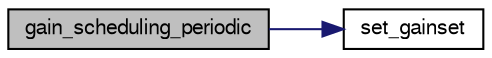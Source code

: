 digraph "gain_scheduling_periodic"
{
  edge [fontname="FreeSans",fontsize="10",labelfontname="FreeSans",labelfontsize="10"];
  node [fontname="FreeSans",fontsize="10",shape=record];
  rankdir="LR";
  Node1 [label="gain_scheduling_periodic",height=0.2,width=0.4,color="black", fillcolor="grey75", style="filled", fontcolor="black"];
  Node1 -> Node2 [color="midnightblue",fontsize="10",style="solid",fontname="FreeSans"];
  Node2 [label="set_gainset",height=0.2,width=0.4,color="black", fillcolor="white", style="filled",URL="$gain__scheduling_8c.html#a7b045557d7f51816377cc0d20d99f344"];
}
